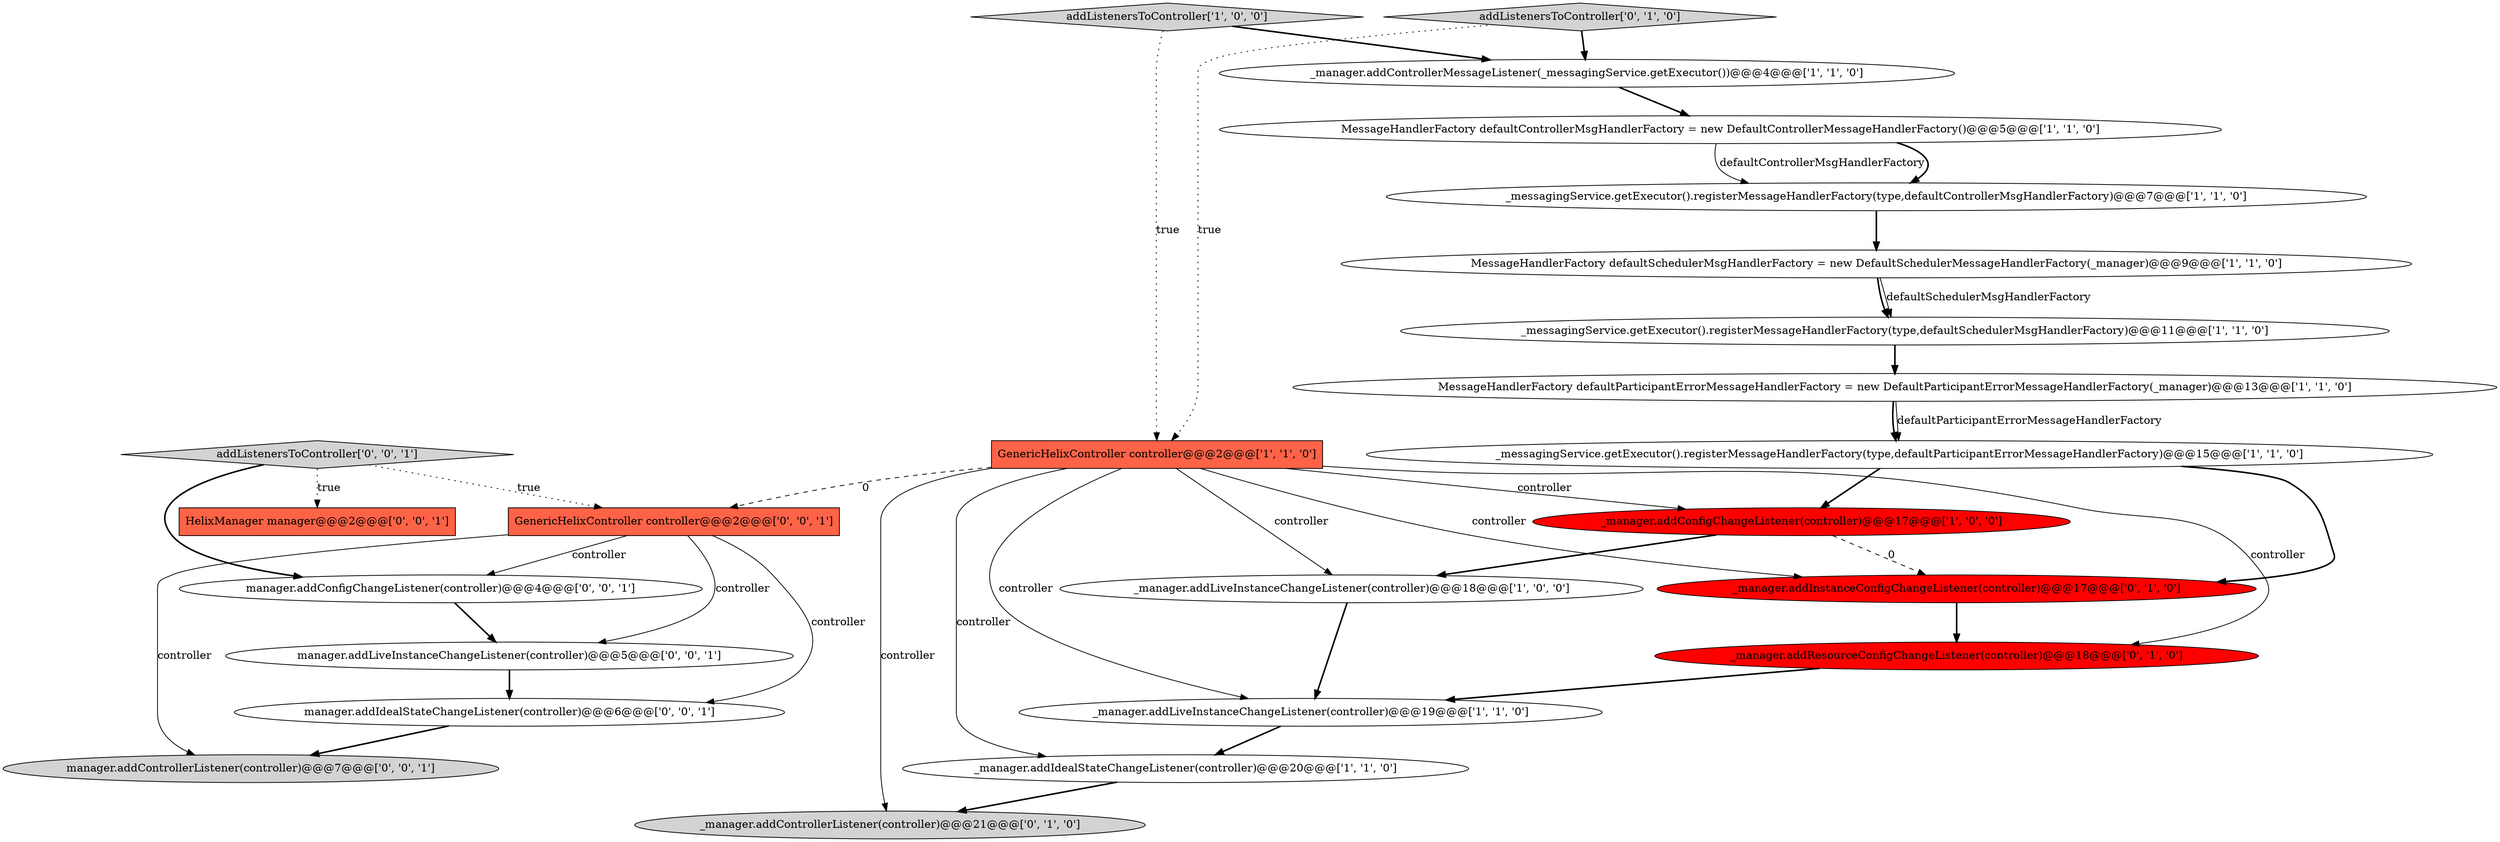 digraph {
19 [style = filled, label = "manager.addIdealStateChangeListener(controller)@@@6@@@['0', '0', '1']", fillcolor = white, shape = ellipse image = "AAA0AAABBB3BBB"];
9 [style = filled, label = "_manager.addControllerMessageListener(_messagingService.getExecutor())@@@4@@@['1', '1', '0']", fillcolor = white, shape = ellipse image = "AAA0AAABBB1BBB"];
3 [style = filled, label = "_messagingService.getExecutor().registerMessageHandlerFactory(type,defaultSchedulerMsgHandlerFactory)@@@11@@@['1', '1', '0']", fillcolor = white, shape = ellipse image = "AAA0AAABBB1BBB"];
11 [style = filled, label = "_messagingService.getExecutor().registerMessageHandlerFactory(type,defaultParticipantErrorMessageHandlerFactory)@@@15@@@['1', '1', '0']", fillcolor = white, shape = ellipse image = "AAA0AAABBB1BBB"];
5 [style = filled, label = "_manager.addLiveInstanceChangeListener(controller)@@@18@@@['1', '0', '0']", fillcolor = white, shape = ellipse image = "AAA0AAABBB1BBB"];
20 [style = filled, label = "manager.addControllerListener(controller)@@@7@@@['0', '0', '1']", fillcolor = lightgray, shape = ellipse image = "AAA0AAABBB3BBB"];
0 [style = filled, label = "_manager.addLiveInstanceChangeListener(controller)@@@19@@@['1', '1', '0']", fillcolor = white, shape = ellipse image = "AAA0AAABBB1BBB"];
8 [style = filled, label = "GenericHelixController controller@@@2@@@['1', '1', '0']", fillcolor = tomato, shape = box image = "AAA0AAABBB1BBB"];
7 [style = filled, label = "addListenersToController['1', '0', '0']", fillcolor = lightgray, shape = diamond image = "AAA0AAABBB1BBB"];
18 [style = filled, label = "manager.addLiveInstanceChangeListener(controller)@@@5@@@['0', '0', '1']", fillcolor = white, shape = ellipse image = "AAA0AAABBB3BBB"];
2 [style = filled, label = "MessageHandlerFactory defaultControllerMsgHandlerFactory = new DefaultControllerMessageHandlerFactory()@@@5@@@['1', '1', '0']", fillcolor = white, shape = ellipse image = "AAA0AAABBB1BBB"];
14 [style = filled, label = "_manager.addInstanceConfigChangeListener(controller)@@@17@@@['0', '1', '0']", fillcolor = red, shape = ellipse image = "AAA1AAABBB2BBB"];
22 [style = filled, label = "GenericHelixController controller@@@2@@@['0', '0', '1']", fillcolor = tomato, shape = box image = "AAA0AAABBB3BBB"];
4 [style = filled, label = "_manager.addConfigChangeListener(controller)@@@17@@@['1', '0', '0']", fillcolor = red, shape = ellipse image = "AAA1AAABBB1BBB"];
23 [style = filled, label = "addListenersToController['0', '0', '1']", fillcolor = lightgray, shape = diamond image = "AAA0AAABBB3BBB"];
1 [style = filled, label = "_manager.addIdealStateChangeListener(controller)@@@20@@@['1', '1', '0']", fillcolor = white, shape = ellipse image = "AAA0AAABBB1BBB"];
13 [style = filled, label = "_manager.addControllerListener(controller)@@@21@@@['0', '1', '0']", fillcolor = lightgray, shape = ellipse image = "AAA0AAABBB2BBB"];
15 [style = filled, label = "addListenersToController['0', '1', '0']", fillcolor = lightgray, shape = diamond image = "AAA0AAABBB2BBB"];
10 [style = filled, label = "MessageHandlerFactory defaultSchedulerMsgHandlerFactory = new DefaultSchedulerMessageHandlerFactory(_manager)@@@9@@@['1', '1', '0']", fillcolor = white, shape = ellipse image = "AAA0AAABBB1BBB"];
12 [style = filled, label = "_messagingService.getExecutor().registerMessageHandlerFactory(type,defaultControllerMsgHandlerFactory)@@@7@@@['1', '1', '0']", fillcolor = white, shape = ellipse image = "AAA0AAABBB1BBB"];
6 [style = filled, label = "MessageHandlerFactory defaultParticipantErrorMessageHandlerFactory = new DefaultParticipantErrorMessageHandlerFactory(_manager)@@@13@@@['1', '1', '0']", fillcolor = white, shape = ellipse image = "AAA0AAABBB1BBB"];
21 [style = filled, label = "HelixManager manager@@@2@@@['0', '0', '1']", fillcolor = tomato, shape = box image = "AAA0AAABBB3BBB"];
16 [style = filled, label = "_manager.addResourceConfigChangeListener(controller)@@@18@@@['0', '1', '0']", fillcolor = red, shape = ellipse image = "AAA1AAABBB2BBB"];
17 [style = filled, label = "manager.addConfigChangeListener(controller)@@@4@@@['0', '0', '1']", fillcolor = white, shape = ellipse image = "AAA0AAABBB3BBB"];
14->16 [style = bold, label=""];
16->0 [style = bold, label=""];
22->18 [style = solid, label="controller"];
23->22 [style = dotted, label="true"];
11->14 [style = bold, label=""];
9->2 [style = bold, label=""];
8->16 [style = solid, label="controller"];
19->20 [style = bold, label=""];
11->4 [style = bold, label=""];
8->4 [style = solid, label="controller"];
18->19 [style = bold, label=""];
23->21 [style = dotted, label="true"];
2->12 [style = solid, label="defaultControllerMsgHandlerFactory"];
8->1 [style = solid, label="controller"];
10->3 [style = bold, label=""];
3->6 [style = bold, label=""];
8->0 [style = solid, label="controller"];
1->13 [style = bold, label=""];
2->12 [style = bold, label=""];
7->9 [style = bold, label=""];
8->22 [style = dashed, label="0"];
8->5 [style = solid, label="controller"];
22->17 [style = solid, label="controller"];
12->10 [style = bold, label=""];
15->8 [style = dotted, label="true"];
5->0 [style = bold, label=""];
15->9 [style = bold, label=""];
10->3 [style = solid, label="defaultSchedulerMsgHandlerFactory"];
22->20 [style = solid, label="controller"];
6->11 [style = bold, label=""];
0->1 [style = bold, label=""];
22->19 [style = solid, label="controller"];
23->17 [style = bold, label=""];
4->14 [style = dashed, label="0"];
7->8 [style = dotted, label="true"];
6->11 [style = solid, label="defaultParticipantErrorMessageHandlerFactory"];
8->14 [style = solid, label="controller"];
4->5 [style = bold, label=""];
17->18 [style = bold, label=""];
8->13 [style = solid, label="controller"];
}
